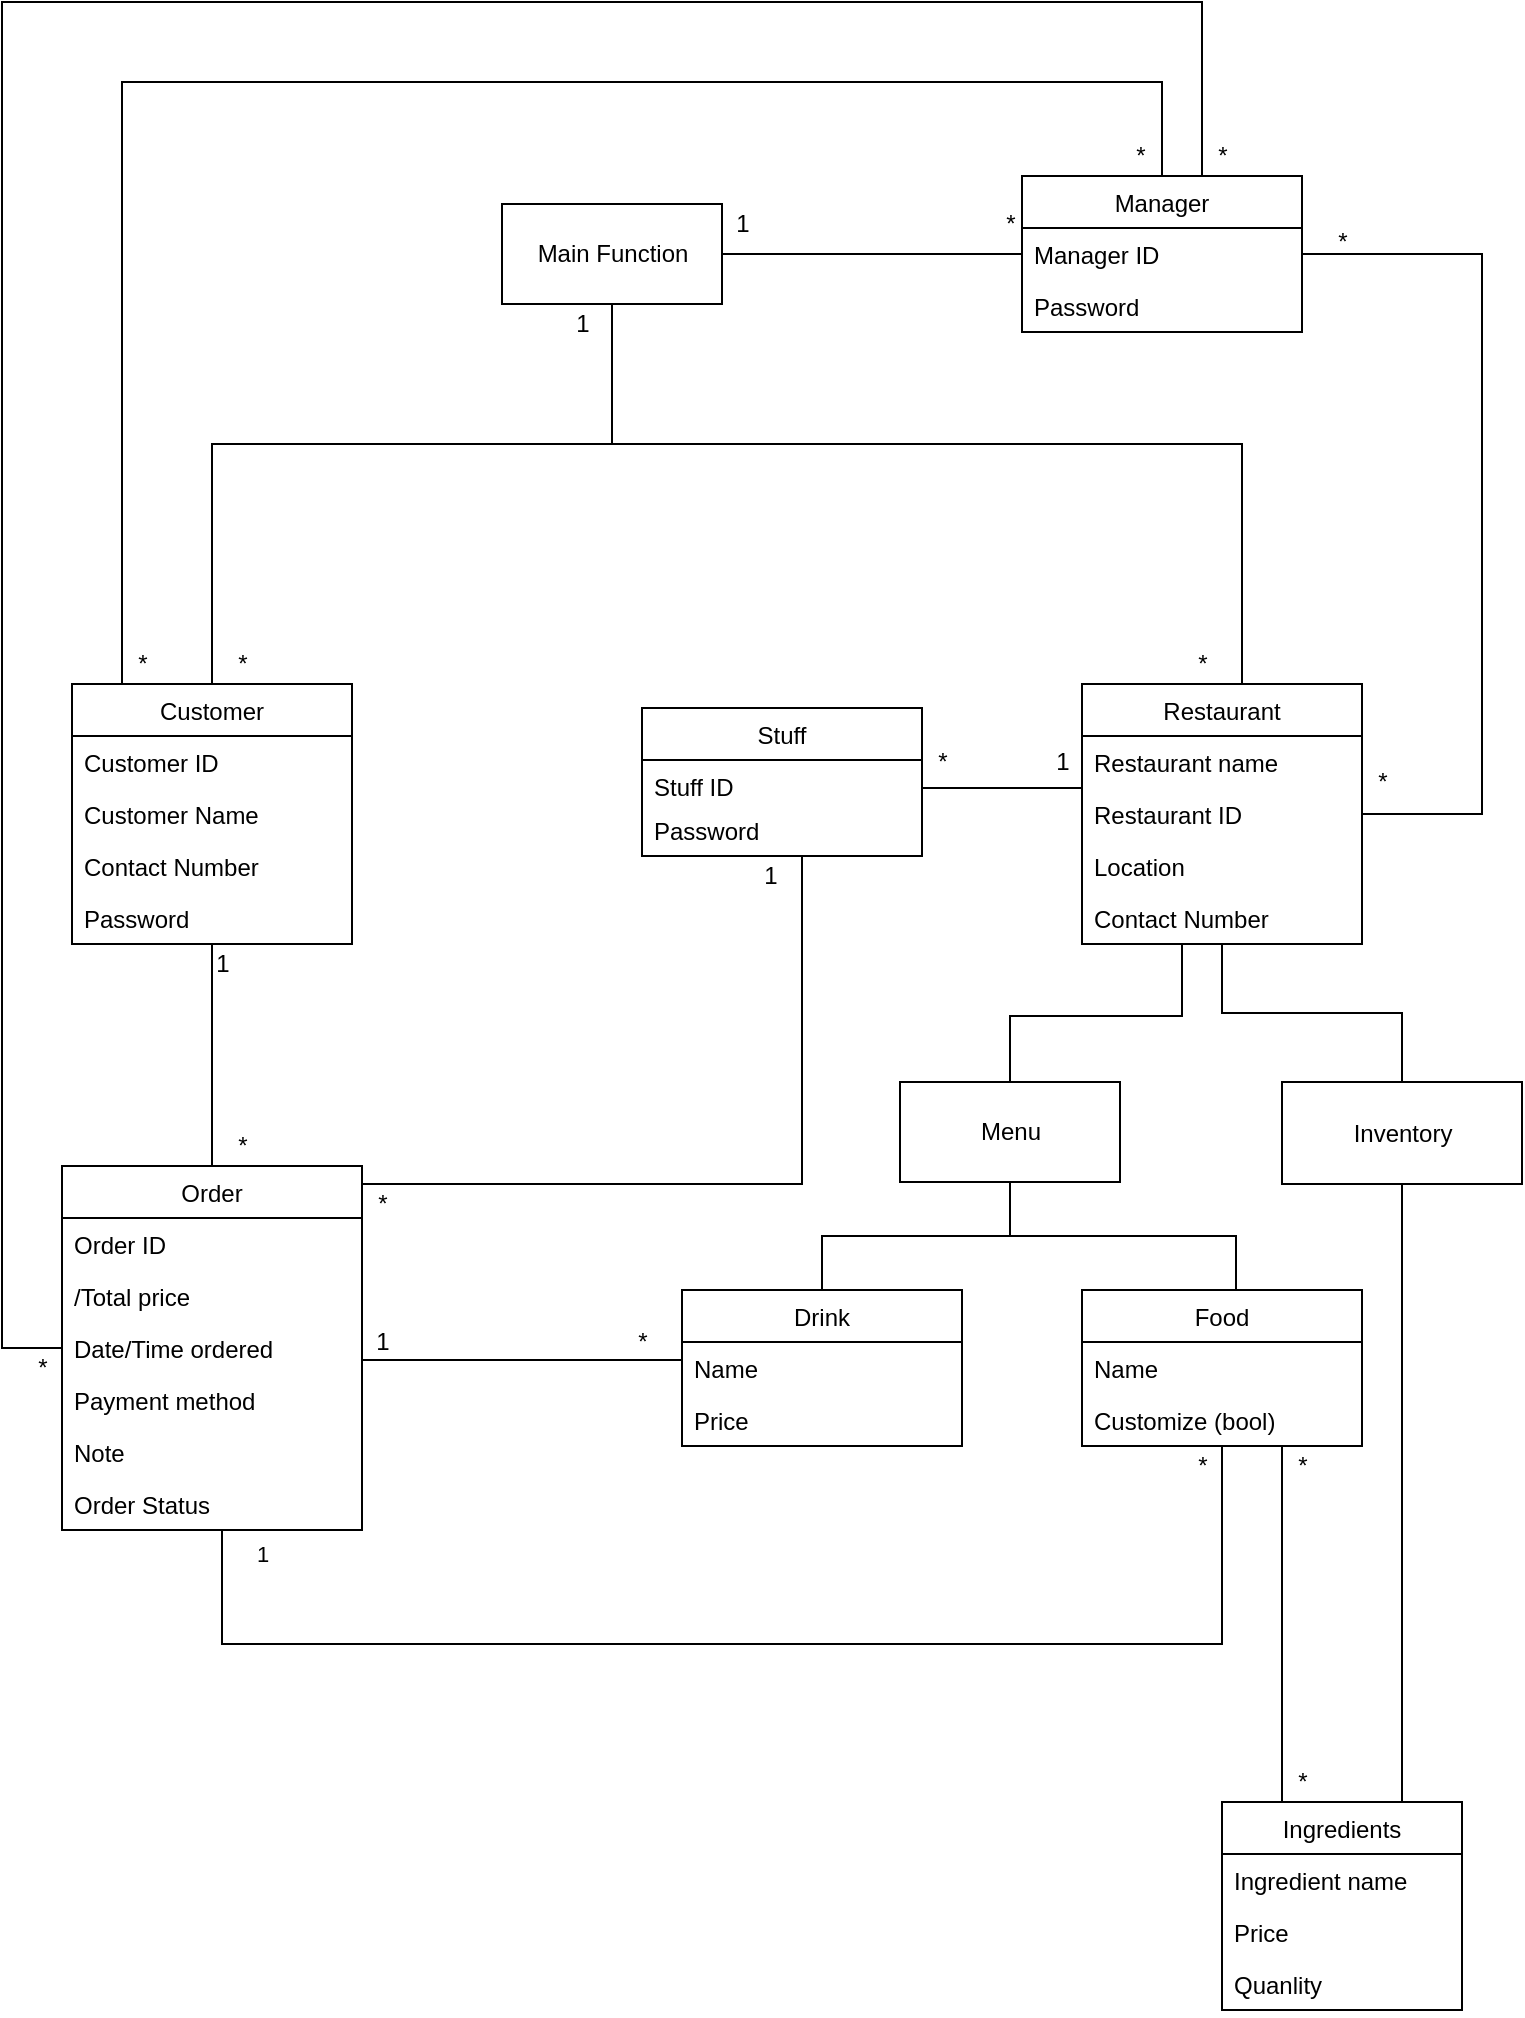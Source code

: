 <mxfile version="13.9.9" type="device"><diagram id="S2ypeOvvycpNAgAjA3mA" name="Page-1"><mxGraphModel dx="1673" dy="958" grid="1" gridSize="10" guides="1" tooltips="1" connect="1" arrows="1" fold="1" page="1" pageScale="1" pageWidth="827" pageHeight="1169" math="0" shadow="0"><root><mxCell id="0"/><mxCell id="1" parent="0"/><mxCell id="KycJKE3FsNJFsC_Osg_b-11" style="edgeStyle=orthogonalEdgeStyle;rounded=0;orthogonalLoop=1;jettySize=auto;html=1;endArrow=none;endFill=0;" parent="1" source="vUMNLVF5anmC9w9eSEwW-13" target="vUMNLVF5anmC9w9eSEwW-54" edge="1"><mxGeometry relative="1" as="geometry"><Array as="points"><mxPoint x="340" y="749"/><mxPoint x="340" y="749"/></Array></mxGeometry></mxCell><mxCell id="KycJKE3FsNJFsC_Osg_b-12" style="edgeStyle=orthogonalEdgeStyle;rounded=0;orthogonalLoop=1;jettySize=auto;html=1;endArrow=none;endFill=0;" parent="1" source="vUMNLVF5anmC9w9eSEwW-13" target="vUMNLVF5anmC9w9eSEwW-41" edge="1"><mxGeometry relative="1" as="geometry"><Array as="points"><mxPoint x="150" y="891"/><mxPoint x="650" y="891"/></Array></mxGeometry></mxCell><mxCell id="KycJKE3FsNJFsC_Osg_b-40" value="1" style="edgeLabel;html=1;align=center;verticalAlign=middle;resizable=0;points=[];" parent="KycJKE3FsNJFsC_Osg_b-12" vertex="1" connectable="0"><mxGeometry x="-0.957" relative="1" as="geometry"><mxPoint x="20" y="-2.17" as="offset"/></mxGeometry></mxCell><mxCell id="KycJKE3FsNJFsC_Osg_b-14" style="edgeStyle=orthogonalEdgeStyle;rounded=0;orthogonalLoop=1;jettySize=auto;html=1;endArrow=none;endFill=0;" parent="1" source="vUMNLVF5anmC9w9eSEwW-13" target="vUMNLVF5anmC9w9eSEwW-22" edge="1"><mxGeometry relative="1" as="geometry"/></mxCell><mxCell id="KycJKE3FsNJFsC_Osg_b-54" style="edgeStyle=orthogonalEdgeStyle;rounded=0;orthogonalLoop=1;jettySize=auto;html=1;endArrow=none;endFill=0;" parent="1" source="vUMNLVF5anmC9w9eSEwW-13" target="KycJKE3FsNJFsC_Osg_b-23" edge="1"><mxGeometry relative="1" as="geometry"><Array as="points"><mxPoint x="40" y="743"/><mxPoint x="40" y="70"/><mxPoint x="640" y="70"/></Array></mxGeometry></mxCell><mxCell id="vUMNLVF5anmC9w9eSEwW-13" value="Order" style="swimlane;fontStyle=0;childLayout=stackLayout;horizontal=1;startSize=26;fillColor=none;horizontalStack=0;resizeParent=1;resizeParentMax=0;resizeLast=0;collapsible=1;marginBottom=0;" parent="1" vertex="1"><mxGeometry x="70" y="652" width="150" height="182" as="geometry"/></mxCell><mxCell id="vUMNLVF5anmC9w9eSEwW-14" value="Order ID" style="text;strokeColor=none;fillColor=none;align=left;verticalAlign=top;spacingLeft=4;spacingRight=4;overflow=hidden;rotatable=0;points=[[0,0.5],[1,0.5]];portConstraint=eastwest;" parent="vUMNLVF5anmC9w9eSEwW-13" vertex="1"><mxGeometry y="26" width="150" height="26" as="geometry"/></mxCell><mxCell id="vUMNLVF5anmC9w9eSEwW-15" value="/Total price" style="text;strokeColor=none;fillColor=none;align=left;verticalAlign=top;spacingLeft=4;spacingRight=4;overflow=hidden;rotatable=0;points=[[0,0.5],[1,0.5]];portConstraint=eastwest;" parent="vUMNLVF5anmC9w9eSEwW-13" vertex="1"><mxGeometry y="52" width="150" height="26" as="geometry"/></mxCell><mxCell id="vUMNLVF5anmC9w9eSEwW-18" value="Date/Time ordered" style="text;strokeColor=none;fillColor=none;align=left;verticalAlign=top;spacingLeft=4;spacingRight=4;overflow=hidden;rotatable=0;points=[[0,0.5],[1,0.5]];portConstraint=eastwest;" parent="vUMNLVF5anmC9w9eSEwW-13" vertex="1"><mxGeometry y="78" width="150" height="26" as="geometry"/></mxCell><mxCell id="vUMNLVF5anmC9w9eSEwW-19" value="Payment method" style="text;strokeColor=none;fillColor=none;align=left;verticalAlign=top;spacingLeft=4;spacingRight=4;overflow=hidden;rotatable=0;points=[[0,0.5],[1,0.5]];portConstraint=eastwest;" parent="vUMNLVF5anmC9w9eSEwW-13" vertex="1"><mxGeometry y="104" width="150" height="26" as="geometry"/></mxCell><mxCell id="KycJKE3FsNJFsC_Osg_b-42" value="Note " style="text;strokeColor=none;fillColor=none;align=left;verticalAlign=top;spacingLeft=4;spacingRight=4;overflow=hidden;rotatable=0;points=[[0,0.5],[1,0.5]];portConstraint=eastwest;" parent="vUMNLVF5anmC9w9eSEwW-13" vertex="1"><mxGeometry y="130" width="150" height="26" as="geometry"/></mxCell><mxCell id="vUMNLVF5anmC9w9eSEwW-20" value="Order Status" style="text;strokeColor=none;fillColor=none;align=left;verticalAlign=top;spacingLeft=4;spacingRight=4;overflow=hidden;rotatable=0;points=[[0,0.5],[1,0.5]];portConstraint=eastwest;" parent="vUMNLVF5anmC9w9eSEwW-13" vertex="1"><mxGeometry y="156" width="150" height="26" as="geometry"/></mxCell><mxCell id="KycJKE3FsNJFsC_Osg_b-15" style="edgeStyle=orthogonalEdgeStyle;rounded=0;orthogonalLoop=1;jettySize=auto;html=1;endArrow=none;endFill=0;" parent="1" source="vUMNLVF5anmC9w9eSEwW-13" target="vUMNLVF5anmC9w9eSEwW-26" edge="1"><mxGeometry relative="1" as="geometry"><Array as="points"><mxPoint x="440" y="661"/></Array></mxGeometry></mxCell><mxCell id="KycJKE3FsNJFsC_Osg_b-27" style="edgeStyle=orthogonalEdgeStyle;rounded=0;orthogonalLoop=1;jettySize=auto;html=1;entryX=0.5;entryY=1;entryDx=0;entryDy=0;endArrow=none;endFill=0;" parent="1" source="vUMNLVF5anmC9w9eSEwW-22" target="KycJKE3FsNJFsC_Osg_b-18" edge="1"><mxGeometry relative="1" as="geometry"><Array as="points"><mxPoint x="145" y="291"/><mxPoint x="345" y="291"/></Array></mxGeometry></mxCell><mxCell id="vUMNLVF5anmC9w9eSEwW-22" value="Customer" style="swimlane;fontStyle=0;childLayout=stackLayout;horizontal=1;startSize=26;fillColor=none;horizontalStack=0;resizeParent=1;resizeParentMax=0;resizeLast=0;collapsible=1;marginBottom=0;" parent="1" vertex="1"><mxGeometry x="75" y="411" width="140" height="130" as="geometry"/></mxCell><mxCell id="vUMNLVF5anmC9w9eSEwW-23" value="Customer ID" style="text;strokeColor=none;fillColor=none;align=left;verticalAlign=top;spacingLeft=4;spacingRight=4;overflow=hidden;rotatable=0;points=[[0,0.5],[1,0.5]];portConstraint=eastwest;" parent="vUMNLVF5anmC9w9eSEwW-22" vertex="1"><mxGeometry y="26" width="140" height="26" as="geometry"/></mxCell><mxCell id="vUMNLVF5anmC9w9eSEwW-24" value="Customer Name" style="text;strokeColor=none;fillColor=none;align=left;verticalAlign=top;spacingLeft=4;spacingRight=4;overflow=hidden;rotatable=0;points=[[0,0.5],[1,0.5]];portConstraint=eastwest;" parent="vUMNLVF5anmC9w9eSEwW-22" vertex="1"><mxGeometry y="52" width="140" height="26" as="geometry"/></mxCell><mxCell id="KycJKE3FsNJFsC_Osg_b-13" value="Contact Number" style="text;strokeColor=none;fillColor=none;align=left;verticalAlign=top;spacingLeft=4;spacingRight=4;overflow=hidden;rotatable=0;points=[[0,0.5],[1,0.5]];portConstraint=eastwest;" parent="vUMNLVF5anmC9w9eSEwW-22" vertex="1"><mxGeometry y="78" width="140" height="26" as="geometry"/></mxCell><mxCell id="vUMNLVF5anmC9w9eSEwW-29" value="Password" style="text;strokeColor=none;fillColor=none;align=left;verticalAlign=top;spacingLeft=4;spacingRight=4;overflow=hidden;rotatable=0;points=[[0,0.5],[1,0.5]];portConstraint=eastwest;" parent="vUMNLVF5anmC9w9eSEwW-22" vertex="1"><mxGeometry y="104" width="140" height="26" as="geometry"/></mxCell><mxCell id="KycJKE3FsNJFsC_Osg_b-16" style="edgeStyle=orthogonalEdgeStyle;rounded=0;orthogonalLoop=1;jettySize=auto;html=1;endArrow=none;endFill=0;" parent="1" source="vUMNLVF5anmC9w9eSEwW-26" target="vUMNLVF5anmC9w9eSEwW-30" edge="1"><mxGeometry relative="1" as="geometry"><Array as="points"><mxPoint x="570" y="463"/><mxPoint x="570" y="463"/></Array></mxGeometry></mxCell><mxCell id="vUMNLVF5anmC9w9eSEwW-26" value="Stuff" style="swimlane;fontStyle=0;childLayout=stackLayout;horizontal=1;startSize=26;fillColor=none;horizontalStack=0;resizeParent=1;resizeParentMax=0;resizeLast=0;collapsible=1;marginBottom=0;" parent="1" vertex="1"><mxGeometry x="360" y="423" width="140" height="74" as="geometry"/></mxCell><mxCell id="vUMNLVF5anmC9w9eSEwW-27" value="Stuff ID" style="text;strokeColor=none;fillColor=none;align=left;verticalAlign=top;spacingLeft=4;spacingRight=4;overflow=hidden;rotatable=0;points=[[0,0.5],[1,0.5]];portConstraint=eastwest;" parent="vUMNLVF5anmC9w9eSEwW-26" vertex="1"><mxGeometry y="26" width="140" height="22" as="geometry"/></mxCell><mxCell id="vUMNLVF5anmC9w9eSEwW-28" value="Password" style="text;strokeColor=none;fillColor=none;align=left;verticalAlign=top;spacingLeft=4;spacingRight=4;overflow=hidden;rotatable=0;points=[[0,0.5],[1,0.5]];portConstraint=eastwest;" parent="vUMNLVF5anmC9w9eSEwW-26" vertex="1"><mxGeometry y="48" width="140" height="26" as="geometry"/></mxCell><mxCell id="vUMNLVF5anmC9w9eSEwW-46" style="edgeStyle=orthogonalEdgeStyle;rounded=0;orthogonalLoop=1;jettySize=auto;html=1;endArrow=none;endFill=0;" parent="1" source="vUMNLVF5anmC9w9eSEwW-30" target="vUMNLVF5anmC9w9eSEwW-35" edge="1"><mxGeometry relative="1" as="geometry"/></mxCell><mxCell id="vUMNLVF5anmC9w9eSEwW-47" style="edgeStyle=orthogonalEdgeStyle;rounded=0;orthogonalLoop=1;jettySize=auto;html=1;entryX=0.5;entryY=0;entryDx=0;entryDy=0;endArrow=none;endFill=0;" parent="1" source="vUMNLVF5anmC9w9eSEwW-30" target="vUMNLVF5anmC9w9eSEwW-40" edge="1"><mxGeometry relative="1" as="geometry"><Array as="points"><mxPoint x="630" y="577"/><mxPoint x="544" y="577"/></Array></mxGeometry></mxCell><mxCell id="KycJKE3FsNJFsC_Osg_b-28" style="edgeStyle=orthogonalEdgeStyle;rounded=0;orthogonalLoop=1;jettySize=auto;html=1;entryX=0.5;entryY=1;entryDx=0;entryDy=0;endArrow=none;endFill=0;" parent="1" source="vUMNLVF5anmC9w9eSEwW-30" target="KycJKE3FsNJFsC_Osg_b-18" edge="1"><mxGeometry relative="1" as="geometry"><Array as="points"><mxPoint x="660" y="291"/><mxPoint x="345" y="291"/></Array></mxGeometry></mxCell><mxCell id="KycJKE3FsNJFsC_Osg_b-55" style="edgeStyle=orthogonalEdgeStyle;rounded=0;orthogonalLoop=1;jettySize=auto;html=1;endArrow=none;endFill=0;" parent="1" source="vUMNLVF5anmC9w9eSEwW-30" target="KycJKE3FsNJFsC_Osg_b-23" edge="1"><mxGeometry relative="1" as="geometry"><Array as="points"><mxPoint x="780" y="476"/><mxPoint x="780" y="196"/></Array></mxGeometry></mxCell><mxCell id="vUMNLVF5anmC9w9eSEwW-30" value="Restaurant" style="swimlane;fontStyle=0;childLayout=stackLayout;horizontal=1;startSize=26;fillColor=none;horizontalStack=0;resizeParent=1;resizeParentMax=0;resizeLast=0;collapsible=1;marginBottom=0;" parent="1" vertex="1"><mxGeometry x="580" y="411" width="140" height="130" as="geometry"/></mxCell><mxCell id="vUMNLVF5anmC9w9eSEwW-31" value="Restaurant name" style="text;strokeColor=none;fillColor=none;align=left;verticalAlign=top;spacingLeft=4;spacingRight=4;overflow=hidden;rotatable=0;points=[[0,0.5],[1,0.5]];portConstraint=eastwest;" parent="vUMNLVF5anmC9w9eSEwW-30" vertex="1"><mxGeometry y="26" width="140" height="26" as="geometry"/></mxCell><mxCell id="vUMNLVF5anmC9w9eSEwW-32" value="Restaurant ID" style="text;strokeColor=none;fillColor=none;align=left;verticalAlign=top;spacingLeft=4;spacingRight=4;overflow=hidden;rotatable=0;points=[[0,0.5],[1,0.5]];portConstraint=eastwest;" parent="vUMNLVF5anmC9w9eSEwW-30" vertex="1"><mxGeometry y="52" width="140" height="26" as="geometry"/></mxCell><mxCell id="vUMNLVF5anmC9w9eSEwW-33" value="Location" style="text;strokeColor=none;fillColor=none;align=left;verticalAlign=top;spacingLeft=4;spacingRight=4;overflow=hidden;rotatable=0;points=[[0,0.5],[1,0.5]];portConstraint=eastwest;" parent="vUMNLVF5anmC9w9eSEwW-30" vertex="1"><mxGeometry y="78" width="140" height="26" as="geometry"/></mxCell><mxCell id="KycJKE3FsNJFsC_Osg_b-1" value="Contact Number" style="text;strokeColor=none;fillColor=none;align=left;verticalAlign=top;spacingLeft=4;spacingRight=4;overflow=hidden;rotatable=0;points=[[0,0.5],[1,0.5]];portConstraint=eastwest;" parent="vUMNLVF5anmC9w9eSEwW-30" vertex="1"><mxGeometry y="104" width="140" height="26" as="geometry"/></mxCell><mxCell id="vUMNLVF5anmC9w9eSEwW-49" style="edgeStyle=orthogonalEdgeStyle;rounded=0;orthogonalLoop=1;jettySize=auto;html=1;endArrow=none;endFill=0;" parent="1" source="vUMNLVF5anmC9w9eSEwW-35" target="vUMNLVF5anmC9w9eSEwW-36" edge="1"><mxGeometry relative="1" as="geometry"><Array as="points"><mxPoint x="740" y="930"/><mxPoint x="740" y="930"/></Array></mxGeometry></mxCell><mxCell id="vUMNLVF5anmC9w9eSEwW-35" value="Inventory" style="html=1;" parent="1" vertex="1"><mxGeometry x="680" y="610" width="120" height="51" as="geometry"/></mxCell><mxCell id="vUMNLVF5anmC9w9eSEwW-36" value="Ingredients" style="swimlane;fontStyle=0;childLayout=stackLayout;horizontal=1;startSize=26;fillColor=none;horizontalStack=0;resizeParent=1;resizeParentMax=0;resizeLast=0;collapsible=1;marginBottom=0;" parent="1" vertex="1"><mxGeometry x="650" y="970" width="120" height="104" as="geometry"/></mxCell><mxCell id="vUMNLVF5anmC9w9eSEwW-37" value="Ingredient name" style="text;strokeColor=none;fillColor=none;align=left;verticalAlign=top;spacingLeft=4;spacingRight=4;overflow=hidden;rotatable=0;points=[[0,0.5],[1,0.5]];portConstraint=eastwest;" parent="vUMNLVF5anmC9w9eSEwW-36" vertex="1"><mxGeometry y="26" width="120" height="26" as="geometry"/></mxCell><mxCell id="vUMNLVF5anmC9w9eSEwW-38" value="Price" style="text;strokeColor=none;fillColor=none;align=left;verticalAlign=top;spacingLeft=4;spacingRight=4;overflow=hidden;rotatable=0;points=[[0,0.5],[1,0.5]];portConstraint=eastwest;" parent="vUMNLVF5anmC9w9eSEwW-36" vertex="1"><mxGeometry y="52" width="120" height="26" as="geometry"/></mxCell><mxCell id="vUMNLVF5anmC9w9eSEwW-39" value="Quanlity" style="text;strokeColor=none;fillColor=none;align=left;verticalAlign=top;spacingLeft=4;spacingRight=4;overflow=hidden;rotatable=0;points=[[0,0.5],[1,0.5]];portConstraint=eastwest;" parent="vUMNLVF5anmC9w9eSEwW-36" vertex="1"><mxGeometry y="78" width="120" height="26" as="geometry"/></mxCell><mxCell id="vUMNLVF5anmC9w9eSEwW-48" style="edgeStyle=orthogonalEdgeStyle;rounded=0;orthogonalLoop=1;jettySize=auto;html=1;entryX=0.55;entryY=0;entryDx=0;entryDy=0;entryPerimeter=0;endArrow=none;endFill=0;" parent="1" source="vUMNLVF5anmC9w9eSEwW-40" target="vUMNLVF5anmC9w9eSEwW-41" edge="1"><mxGeometry relative="1" as="geometry"/></mxCell><mxCell id="vUMNLVF5anmC9w9eSEwW-58" style="edgeStyle=orthogonalEdgeStyle;rounded=0;orthogonalLoop=1;jettySize=auto;html=1;endArrow=none;endFill=0;" parent="1" source="vUMNLVF5anmC9w9eSEwW-40" target="vUMNLVF5anmC9w9eSEwW-54" edge="1"><mxGeometry relative="1" as="geometry"/></mxCell><mxCell id="vUMNLVF5anmC9w9eSEwW-40" value="Menu" style="html=1;" parent="1" vertex="1"><mxGeometry x="489" y="610" width="110" height="50" as="geometry"/></mxCell><mxCell id="vUMNLVF5anmC9w9eSEwW-51" style="edgeStyle=orthogonalEdgeStyle;rounded=0;orthogonalLoop=1;jettySize=auto;html=1;endArrow=none;endFill=0;" parent="1" source="vUMNLVF5anmC9w9eSEwW-41" target="vUMNLVF5anmC9w9eSEwW-36" edge="1"><mxGeometry relative="1" as="geometry"><Array as="points"><mxPoint x="680" y="830"/><mxPoint x="680" y="830"/></Array></mxGeometry></mxCell><mxCell id="vUMNLVF5anmC9w9eSEwW-41" value="Food" style="swimlane;fontStyle=0;childLayout=stackLayout;horizontal=1;startSize=26;fillColor=none;horizontalStack=0;resizeParent=1;resizeParentMax=0;resizeLast=0;collapsible=1;marginBottom=0;" parent="1" vertex="1"><mxGeometry x="580" y="714" width="140" height="78" as="geometry"/></mxCell><mxCell id="vUMNLVF5anmC9w9eSEwW-42" value="Name" style="text;strokeColor=none;fillColor=none;align=left;verticalAlign=top;spacingLeft=4;spacingRight=4;overflow=hidden;rotatable=0;points=[[0,0.5],[1,0.5]];portConstraint=eastwest;" parent="vUMNLVF5anmC9w9eSEwW-41" vertex="1"><mxGeometry y="26" width="140" height="26" as="geometry"/></mxCell><mxCell id="vUMNLVF5anmC9w9eSEwW-43" value="Customize (bool)" style="text;strokeColor=none;fillColor=none;align=left;verticalAlign=top;spacingLeft=4;spacingRight=4;overflow=hidden;rotatable=0;points=[[0,0.5],[1,0.5]];portConstraint=eastwest;" parent="vUMNLVF5anmC9w9eSEwW-41" vertex="1"><mxGeometry y="52" width="140" height="26" as="geometry"/></mxCell><mxCell id="vUMNLVF5anmC9w9eSEwW-54" value="Drink" style="swimlane;fontStyle=0;childLayout=stackLayout;horizontal=1;startSize=26;fillColor=none;horizontalStack=0;resizeParent=1;resizeParentMax=0;resizeLast=0;collapsible=1;marginBottom=0;" parent="1" vertex="1"><mxGeometry x="380" y="714" width="140" height="78" as="geometry"/></mxCell><mxCell id="vUMNLVF5anmC9w9eSEwW-55" value="Name" style="text;strokeColor=none;fillColor=none;align=left;verticalAlign=top;spacingLeft=4;spacingRight=4;overflow=hidden;rotatable=0;points=[[0,0.5],[1,0.5]];portConstraint=eastwest;" parent="vUMNLVF5anmC9w9eSEwW-54" vertex="1"><mxGeometry y="26" width="140" height="26" as="geometry"/></mxCell><mxCell id="vUMNLVF5anmC9w9eSEwW-56" value="Price" style="text;strokeColor=none;fillColor=none;align=left;verticalAlign=top;spacingLeft=4;spacingRight=4;overflow=hidden;rotatable=0;points=[[0,0.5],[1,0.5]];portConstraint=eastwest;" parent="vUMNLVF5anmC9w9eSEwW-54" vertex="1"><mxGeometry y="52" width="140" height="26" as="geometry"/></mxCell><mxCell id="KycJKE3FsNJFsC_Osg_b-29" style="edgeStyle=orthogonalEdgeStyle;rounded=0;orthogonalLoop=1;jettySize=auto;html=1;endArrow=none;endFill=0;" parent="1" source="KycJKE3FsNJFsC_Osg_b-18" target="KycJKE3FsNJFsC_Osg_b-23" edge="1"><mxGeometry relative="1" as="geometry"/></mxCell><mxCell id="KycJKE3FsNJFsC_Osg_b-18" value="Main Function" style="html=1;" parent="1" vertex="1"><mxGeometry x="290" y="171" width="110" height="50" as="geometry"/></mxCell><mxCell id="KycJKE3FsNJFsC_Osg_b-23" value="Manager" style="swimlane;fontStyle=0;childLayout=stackLayout;horizontal=1;startSize=26;fillColor=none;horizontalStack=0;resizeParent=1;resizeParentMax=0;resizeLast=0;collapsible=1;marginBottom=0;" parent="1" vertex="1"><mxGeometry x="550" y="157" width="140" height="78" as="geometry"/></mxCell><mxCell id="KycJKE3FsNJFsC_Osg_b-24" value="Manager ID" style="text;strokeColor=none;fillColor=none;align=left;verticalAlign=top;spacingLeft=4;spacingRight=4;overflow=hidden;rotatable=0;points=[[0,0.5],[1,0.5]];portConstraint=eastwest;" parent="KycJKE3FsNJFsC_Osg_b-23" vertex="1"><mxGeometry y="26" width="140" height="26" as="geometry"/></mxCell><mxCell id="KycJKE3FsNJFsC_Osg_b-43" value="Password" style="text;strokeColor=none;fillColor=none;align=left;verticalAlign=top;spacingLeft=4;spacingRight=4;overflow=hidden;rotatable=0;points=[[0,0.5],[1,0.5]];portConstraint=eastwest;" parent="KycJKE3FsNJFsC_Osg_b-23" vertex="1"><mxGeometry y="52" width="140" height="26" as="geometry"/></mxCell><mxCell id="KycJKE3FsNJFsC_Osg_b-30" value="*" style="text;html=1;align=center;verticalAlign=middle;resizable=0;points=[];autosize=1;" parent="1" vertex="1"><mxGeometry x="534" y="171" width="20" height="20" as="geometry"/></mxCell><mxCell id="KycJKE3FsNJFsC_Osg_b-31" value="1" style="text;html=1;align=center;verticalAlign=middle;resizable=0;points=[];autosize=1;" parent="1" vertex="1"><mxGeometry x="400" y="171" width="20" height="20" as="geometry"/></mxCell><mxCell id="KycJKE3FsNJFsC_Osg_b-32" value="1" style="text;html=1;align=center;verticalAlign=middle;resizable=0;points=[];autosize=1;" parent="1" vertex="1"><mxGeometry x="320" y="221" width="20" height="20" as="geometry"/></mxCell><mxCell id="KycJKE3FsNJFsC_Osg_b-33" value="*" style="text;html=1;align=center;verticalAlign=middle;resizable=0;points=[];autosize=1;" parent="1" vertex="1"><mxGeometry x="150" y="391" width="20" height="20" as="geometry"/></mxCell><mxCell id="KycJKE3FsNJFsC_Osg_b-34" value="*" style="text;html=1;align=center;verticalAlign=middle;resizable=0;points=[];autosize=1;" parent="1" vertex="1"><mxGeometry x="630" y="391" width="20" height="20" as="geometry"/></mxCell><mxCell id="KycJKE3FsNJFsC_Osg_b-37" value="*" style="text;html=1;align=center;verticalAlign=middle;resizable=0;points=[];autosize=1;" parent="1" vertex="1"><mxGeometry x="350" y="730" width="20" height="20" as="geometry"/></mxCell><mxCell id="KycJKE3FsNJFsC_Osg_b-38" value="1" style="text;html=1;align=center;verticalAlign=middle;resizable=0;points=[];autosize=1;" parent="1" vertex="1"><mxGeometry x="220" y="730" width="20" height="20" as="geometry"/></mxCell><mxCell id="KycJKE3FsNJFsC_Osg_b-39" value="*" style="text;html=1;align=center;verticalAlign=middle;resizable=0;points=[];autosize=1;" parent="1" vertex="1"><mxGeometry x="630" y="792" width="20" height="20" as="geometry"/></mxCell><mxCell id="KycJKE3FsNJFsC_Osg_b-44" value="*" style="text;html=1;align=center;verticalAlign=middle;resizable=0;points=[];autosize=1;" parent="1" vertex="1"><mxGeometry x="680" y="792" width="20" height="20" as="geometry"/></mxCell><mxCell id="KycJKE3FsNJFsC_Osg_b-45" value="*" style="text;html=1;align=center;verticalAlign=middle;resizable=0;points=[];autosize=1;" parent="1" vertex="1"><mxGeometry x="680" y="950" width="20" height="20" as="geometry"/></mxCell><mxCell id="KycJKE3FsNJFsC_Osg_b-46" value="1" style="text;html=1;align=center;verticalAlign=middle;resizable=0;points=[];autosize=1;" parent="1" vertex="1"><mxGeometry x="140" y="541" width="20" height="20" as="geometry"/></mxCell><mxCell id="KycJKE3FsNJFsC_Osg_b-47" value="*" style="text;html=1;align=center;verticalAlign=middle;resizable=0;points=[];autosize=1;" parent="1" vertex="1"><mxGeometry x="150" y="632" width="20" height="20" as="geometry"/></mxCell><mxCell id="KycJKE3FsNJFsC_Osg_b-48" value="*" style="text;html=1;align=center;verticalAlign=middle;resizable=0;points=[];autosize=1;" parent="1" vertex="1"><mxGeometry x="500" y="440" width="20" height="20" as="geometry"/></mxCell><mxCell id="KycJKE3FsNJFsC_Osg_b-49" value="1" style="text;html=1;align=center;verticalAlign=middle;resizable=0;points=[];autosize=1;" parent="1" vertex="1"><mxGeometry x="560" y="440" width="20" height="20" as="geometry"/></mxCell><mxCell id="KycJKE3FsNJFsC_Osg_b-50" value="*" style="text;html=1;align=center;verticalAlign=middle;resizable=0;points=[];autosize=1;" parent="1" vertex="1"><mxGeometry x="220" y="661" width="20" height="20" as="geometry"/></mxCell><mxCell id="KycJKE3FsNJFsC_Osg_b-51" value="1&lt;br&gt;" style="text;html=1;align=center;verticalAlign=middle;resizable=0;points=[];autosize=1;" parent="1" vertex="1"><mxGeometry x="414" y="497" width="20" height="20" as="geometry"/></mxCell><mxCell id="KycJKE3FsNJFsC_Osg_b-53" style="edgeStyle=orthogonalEdgeStyle;rounded=0;orthogonalLoop=1;jettySize=auto;html=1;endArrow=none;endFill=0;" parent="1" source="vUMNLVF5anmC9w9eSEwW-22" target="KycJKE3FsNJFsC_Osg_b-23" edge="1"><mxGeometry relative="1" as="geometry"><Array as="points"><mxPoint x="100" y="110"/><mxPoint x="620" y="110"/></Array></mxGeometry></mxCell><mxCell id="KycJKE3FsNJFsC_Osg_b-57" value="*" style="text;html=1;align=center;verticalAlign=middle;resizable=0;points=[];autosize=1;" parent="1" vertex="1"><mxGeometry x="700" y="180" width="20" height="20" as="geometry"/></mxCell><mxCell id="KycJKE3FsNJFsC_Osg_b-58" value="*" style="text;html=1;align=center;verticalAlign=middle;resizable=0;points=[];autosize=1;" parent="1" vertex="1"><mxGeometry x="720" y="450" width="20" height="20" as="geometry"/></mxCell><mxCell id="KycJKE3FsNJFsC_Osg_b-59" value="*" style="text;html=1;align=center;verticalAlign=middle;resizable=0;points=[];autosize=1;" parent="1" vertex="1"><mxGeometry x="640" y="137" width="20" height="20" as="geometry"/></mxCell><mxCell id="KycJKE3FsNJFsC_Osg_b-60" value="*" style="text;html=1;align=center;verticalAlign=middle;resizable=0;points=[];autosize=1;" parent="1" vertex="1"><mxGeometry x="599" y="137" width="20" height="20" as="geometry"/></mxCell><mxCell id="KycJKE3FsNJFsC_Osg_b-62" value="*" style="text;html=1;align=center;verticalAlign=middle;resizable=0;points=[];autosize=1;" parent="1" vertex="1"><mxGeometry x="100" y="391" width="20" height="20" as="geometry"/></mxCell><mxCell id="KycJKE3FsNJFsC_Osg_b-63" value="*" style="text;html=1;align=center;verticalAlign=middle;resizable=0;points=[];autosize=1;" parent="1" vertex="1"><mxGeometry x="50" y="743" width="20" height="20" as="geometry"/></mxCell></root></mxGraphModel></diagram></mxfile>